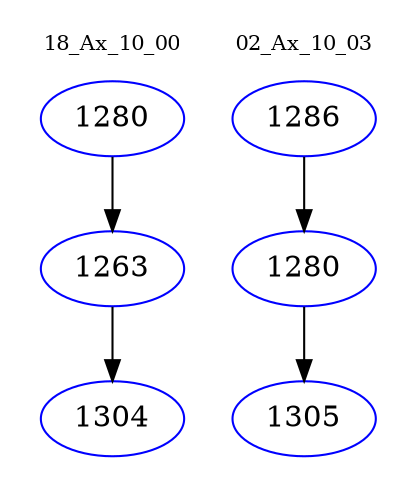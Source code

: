 digraph{
subgraph cluster_0 {
color = white
label = "18_Ax_10_00";
fontsize=10;
T0_1280 [label="1280", color="blue"]
T0_1280 -> T0_1263 [color="black"]
T0_1263 [label="1263", color="blue"]
T0_1263 -> T0_1304 [color="black"]
T0_1304 [label="1304", color="blue"]
}
subgraph cluster_1 {
color = white
label = "02_Ax_10_03";
fontsize=10;
T1_1286 [label="1286", color="blue"]
T1_1286 -> T1_1280 [color="black"]
T1_1280 [label="1280", color="blue"]
T1_1280 -> T1_1305 [color="black"]
T1_1305 [label="1305", color="blue"]
}
}

